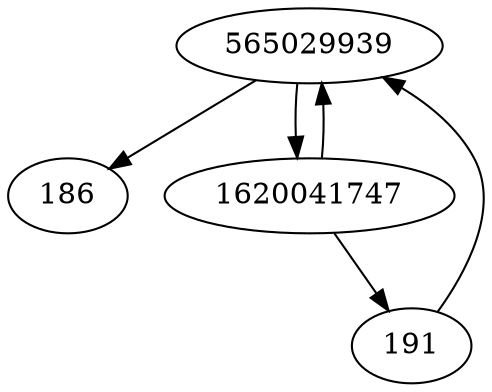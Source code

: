 strict digraph  {
565029939;
186;
1620041747;
191;
565029939 -> 1620041747;
565029939 -> 186;
1620041747 -> 565029939;
1620041747 -> 191;
191 -> 565029939;
}
